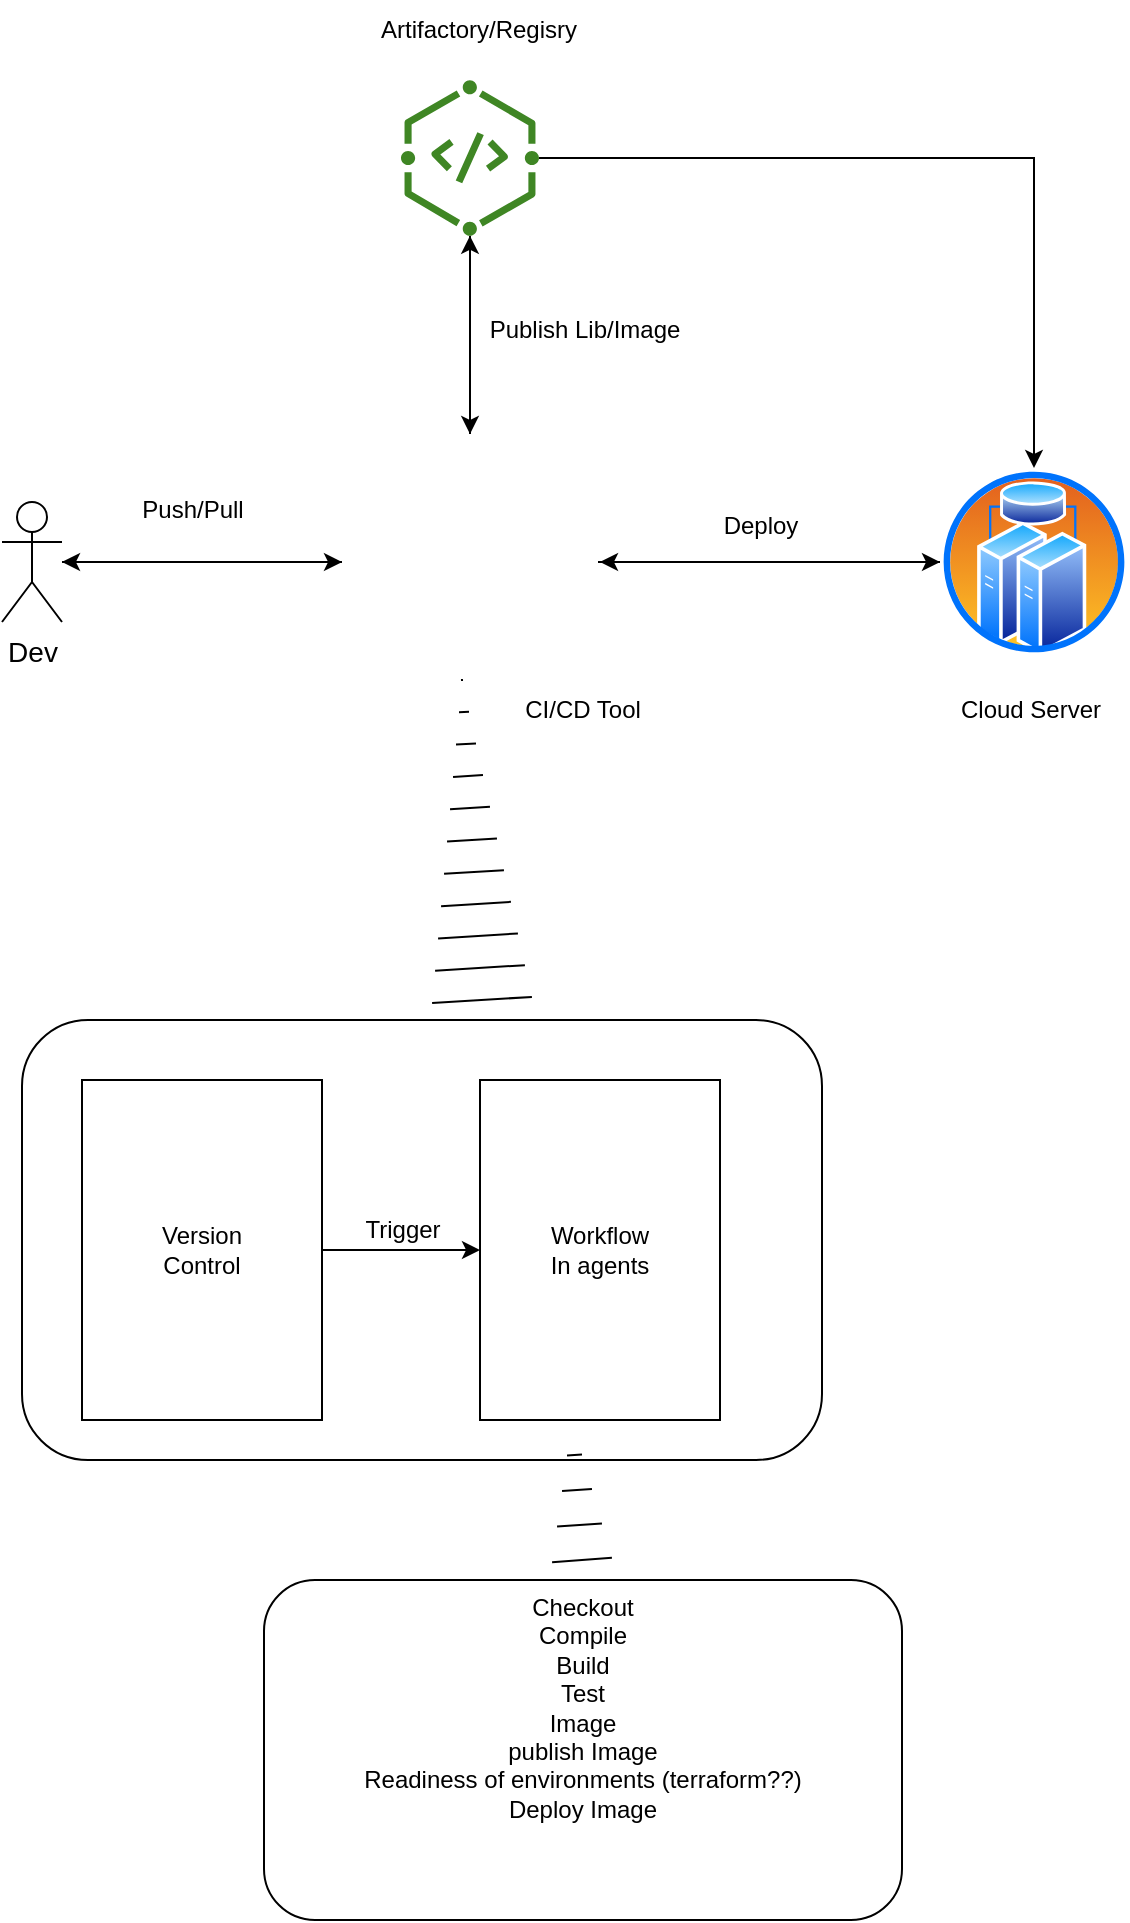 <mxfile version="21.6.5" type="github">
  <diagram name="Page-1" id="qgvOo3gNmlNZYH5rfSKG">
    <mxGraphModel dx="1434" dy="765" grid="1" gridSize="10" guides="1" tooltips="1" connect="1" arrows="1" fold="1" page="1" pageScale="1" pageWidth="850" pageHeight="1100" math="0" shadow="0">
      <root>
        <mxCell id="0" />
        <mxCell id="1" parent="0" />
        <mxCell id="Hj2-KH3PVuwB5wQ6yKX_-17" value="" style="edgeStyle=orthogonalEdgeStyle;rounded=0;orthogonalLoop=1;jettySize=auto;html=1;" edge="1" parent="1" source="Hj2-KH3PVuwB5wQ6yKX_-2" target="Hj2-KH3PVuwB5wQ6yKX_-14">
          <mxGeometry relative="1" as="geometry">
            <mxPoint x="120" y="425" as="targetPoint" />
          </mxGeometry>
        </mxCell>
        <mxCell id="Hj2-KH3PVuwB5wQ6yKX_-2" value="Dev" style="shape=umlActor;verticalLabelPosition=bottom;verticalAlign=top;html=1;outlineConnect=0;fontSize=14;" vertex="1" parent="1">
          <mxGeometry x="60" y="361" width="30" height="60" as="geometry" />
        </mxCell>
        <mxCell id="Hj2-KH3PVuwB5wQ6yKX_-7" style="edgeStyle=orthogonalEdgeStyle;rounded=0;orthogonalLoop=1;jettySize=auto;html=1;entryX=0.5;entryY=0;entryDx=0;entryDy=0;" edge="1" parent="1" source="Hj2-KH3PVuwB5wQ6yKX_-3" target="Hj2-KH3PVuwB5wQ6yKX_-14">
          <mxGeometry relative="1" as="geometry">
            <mxPoint x="294" y="310" as="targetPoint" />
          </mxGeometry>
        </mxCell>
        <mxCell id="Hj2-KH3PVuwB5wQ6yKX_-8" style="edgeStyle=orthogonalEdgeStyle;rounded=0;orthogonalLoop=1;jettySize=auto;html=1;entryX=0.5;entryY=0;entryDx=0;entryDy=0;" edge="1" parent="1" source="Hj2-KH3PVuwB5wQ6yKX_-3" target="Hj2-KH3PVuwB5wQ6yKX_-4">
          <mxGeometry relative="1" as="geometry">
            <mxPoint x="559" y="360" as="targetPoint" />
          </mxGeometry>
        </mxCell>
        <mxCell id="Hj2-KH3PVuwB5wQ6yKX_-3" value="" style="sketch=0;outlineConnect=0;fontColor=#232F3E;gradientColor=none;fillColor=#3F8624;strokeColor=none;dashed=0;verticalLabelPosition=bottom;verticalAlign=top;align=center;html=1;fontSize=12;fontStyle=0;aspect=fixed;pointerEvents=1;shape=mxgraph.aws4.iot_greengrass_artifact;" vertex="1" parent="1">
          <mxGeometry x="259.5" y="150" width="69" height="78" as="geometry" />
        </mxCell>
        <mxCell id="Hj2-KH3PVuwB5wQ6yKX_-26" style="edgeStyle=orthogonalEdgeStyle;rounded=0;orthogonalLoop=1;jettySize=auto;html=1;" edge="1" parent="1" source="Hj2-KH3PVuwB5wQ6yKX_-4">
          <mxGeometry relative="1" as="geometry">
            <mxPoint x="359" y="391" as="targetPoint" />
          </mxGeometry>
        </mxCell>
        <mxCell id="Hj2-KH3PVuwB5wQ6yKX_-4" value="" style="image;aspect=fixed;perimeter=ellipsePerimeter;html=1;align=center;shadow=0;dashed=0;spacingTop=3;image=img/lib/active_directory/cluster_server.svg;" vertex="1" parent="1">
          <mxGeometry x="529" y="344" width="94" height="94" as="geometry" />
        </mxCell>
        <mxCell id="Hj2-KH3PVuwB5wQ6yKX_-16" value="" style="edgeStyle=orthogonalEdgeStyle;rounded=0;orthogonalLoop=1;jettySize=auto;html=1;entryX=0;entryY=0.5;entryDx=0;entryDy=0;" edge="1" parent="1" source="Hj2-KH3PVuwB5wQ6yKX_-14" target="Hj2-KH3PVuwB5wQ6yKX_-4">
          <mxGeometry relative="1" as="geometry">
            <mxPoint x="462" y="391" as="targetPoint" />
          </mxGeometry>
        </mxCell>
        <mxCell id="Hj2-KH3PVuwB5wQ6yKX_-25" style="edgeStyle=orthogonalEdgeStyle;rounded=0;orthogonalLoop=1;jettySize=auto;html=1;" edge="1" parent="1" source="Hj2-KH3PVuwB5wQ6yKX_-14" target="Hj2-KH3PVuwB5wQ6yKX_-3">
          <mxGeometry relative="1" as="geometry" />
        </mxCell>
        <mxCell id="Hj2-KH3PVuwB5wQ6yKX_-27" style="edgeStyle=orthogonalEdgeStyle;rounded=0;orthogonalLoop=1;jettySize=auto;html=1;" edge="1" parent="1" source="Hj2-KH3PVuwB5wQ6yKX_-14">
          <mxGeometry relative="1" as="geometry">
            <mxPoint x="90" y="391" as="targetPoint" />
          </mxGeometry>
        </mxCell>
        <mxCell id="Hj2-KH3PVuwB5wQ6yKX_-14" value="" style="shape=image;html=1;verticalAlign=top;verticalLabelPosition=bottom;labelBackgroundColor=#ffffff;imageAspect=0;aspect=fixed;image=https://cdn4.iconfinder.com/data/icons/social-media-and-logos-11/32/Logo_Github-128.png" vertex="1" parent="1">
          <mxGeometry x="230" y="327" width="128" height="128" as="geometry" />
        </mxCell>
        <mxCell id="Hj2-KH3PVuwB5wQ6yKX_-19" value="Artifactory/Regisry" style="text;html=1;align=center;verticalAlign=middle;resizable=0;points=[];autosize=1;strokeColor=none;fillColor=none;" vertex="1" parent="1">
          <mxGeometry x="238" y="110" width="120" height="30" as="geometry" />
        </mxCell>
        <mxCell id="Hj2-KH3PVuwB5wQ6yKX_-20" value="Cloud Server" style="text;html=1;align=center;verticalAlign=middle;resizable=0;points=[];autosize=1;strokeColor=none;fillColor=none;" vertex="1" parent="1">
          <mxGeometry x="529" y="450" width="90" height="30" as="geometry" />
        </mxCell>
        <mxCell id="Hj2-KH3PVuwB5wQ6yKX_-21" value="CI/CD Tool" style="text;html=1;align=center;verticalAlign=middle;resizable=0;points=[];autosize=1;strokeColor=none;fillColor=none;" vertex="1" parent="1">
          <mxGeometry x="310" y="450" width="80" height="30" as="geometry" />
        </mxCell>
        <mxCell id="Hj2-KH3PVuwB5wQ6yKX_-22" value="Publish Lib/Image" style="text;html=1;align=center;verticalAlign=middle;resizable=0;points=[];autosize=1;strokeColor=none;fillColor=none;" vertex="1" parent="1">
          <mxGeometry x="290.5" y="260" width="120" height="30" as="geometry" />
        </mxCell>
        <mxCell id="Hj2-KH3PVuwB5wQ6yKX_-23" value="Push/Pull" style="text;html=1;align=center;verticalAlign=middle;resizable=0;points=[];autosize=1;strokeColor=none;fillColor=none;" vertex="1" parent="1">
          <mxGeometry x="120" y="350" width="70" height="30" as="geometry" />
        </mxCell>
        <mxCell id="Hj2-KH3PVuwB5wQ6yKX_-24" value="Deploy" style="text;html=1;align=center;verticalAlign=middle;resizable=0;points=[];autosize=1;strokeColor=none;fillColor=none;" vertex="1" parent="1">
          <mxGeometry x="409" y="358" width="60" height="30" as="geometry" />
        </mxCell>
        <mxCell id="Hj2-KH3PVuwB5wQ6yKX_-32" value="" style="edgeStyle=orthogonalEdgeStyle;rounded=0;orthogonalLoop=1;jettySize=auto;html=1;" edge="1" parent="1" source="Hj2-KH3PVuwB5wQ6yKX_-30" target="Hj2-KH3PVuwB5wQ6yKX_-31">
          <mxGeometry relative="1" as="geometry" />
        </mxCell>
        <mxCell id="Hj2-KH3PVuwB5wQ6yKX_-30" value="Version&lt;br&gt;Control" style="rounded=0;whiteSpace=wrap;html=1;" vertex="1" parent="1">
          <mxGeometry x="100" y="650" width="120" height="170" as="geometry" />
        </mxCell>
        <mxCell id="Hj2-KH3PVuwB5wQ6yKX_-31" value="Workflow&lt;br&gt;In agents" style="rounded=0;whiteSpace=wrap;html=1;" vertex="1" parent="1">
          <mxGeometry x="299" y="650" width="120" height="170" as="geometry" />
        </mxCell>
        <mxCell id="Hj2-KH3PVuwB5wQ6yKX_-34" value="Checkout&lt;br&gt;Compile&lt;br&gt;Build&lt;br&gt;Test&lt;br&gt;Image&lt;br&gt;publish Image&lt;br&gt;Readiness of environments (terraform??)&lt;br&gt;Deploy Image" style="rounded=1;whiteSpace=wrap;html=1;verticalAlign=top;" vertex="1" parent="1">
          <mxGeometry x="191" y="900" width="319" height="170" as="geometry" />
        </mxCell>
        <mxCell id="Hj2-KH3PVuwB5wQ6yKX_-35" value="Trigger" style="text;html=1;align=center;verticalAlign=middle;resizable=0;points=[];autosize=1;strokeColor=none;fillColor=none;" vertex="1" parent="1">
          <mxGeometry x="230" y="710" width="60" height="30" as="geometry" />
        </mxCell>
        <mxCell id="Hj2-KH3PVuwB5wQ6yKX_-37" value="" style="shape=mxgraph.arrows2.wedgeArrowDashed2;html=1;bendable=0;startWidth=25;stepSize=15;rounded=0;" edge="1" parent="1">
          <mxGeometry width="100" height="100" relative="1" as="geometry">
            <mxPoint x="300" y="610" as="sourcePoint" />
            <mxPoint x="290" y="450" as="targetPoint" />
          </mxGeometry>
        </mxCell>
        <mxCell id="Hj2-KH3PVuwB5wQ6yKX_-38" value="" style="shape=mxgraph.arrows2.wedgeArrowDashed2;html=1;bendable=0;startWidth=15;stepSize=15;rounded=0;spacing=1;" edge="1" parent="1">
          <mxGeometry width="100" height="100" relative="1" as="geometry">
            <mxPoint x="350" y="890" as="sourcePoint" />
            <mxPoint x="345" y="820" as="targetPoint" />
          </mxGeometry>
        </mxCell>
        <mxCell id="Hj2-KH3PVuwB5wQ6yKX_-39" value="" style="rounded=1;whiteSpace=wrap;html=1;fillColor=none;" vertex="1" parent="1">
          <mxGeometry x="70" y="620" width="400" height="220" as="geometry" />
        </mxCell>
      </root>
    </mxGraphModel>
  </diagram>
</mxfile>
